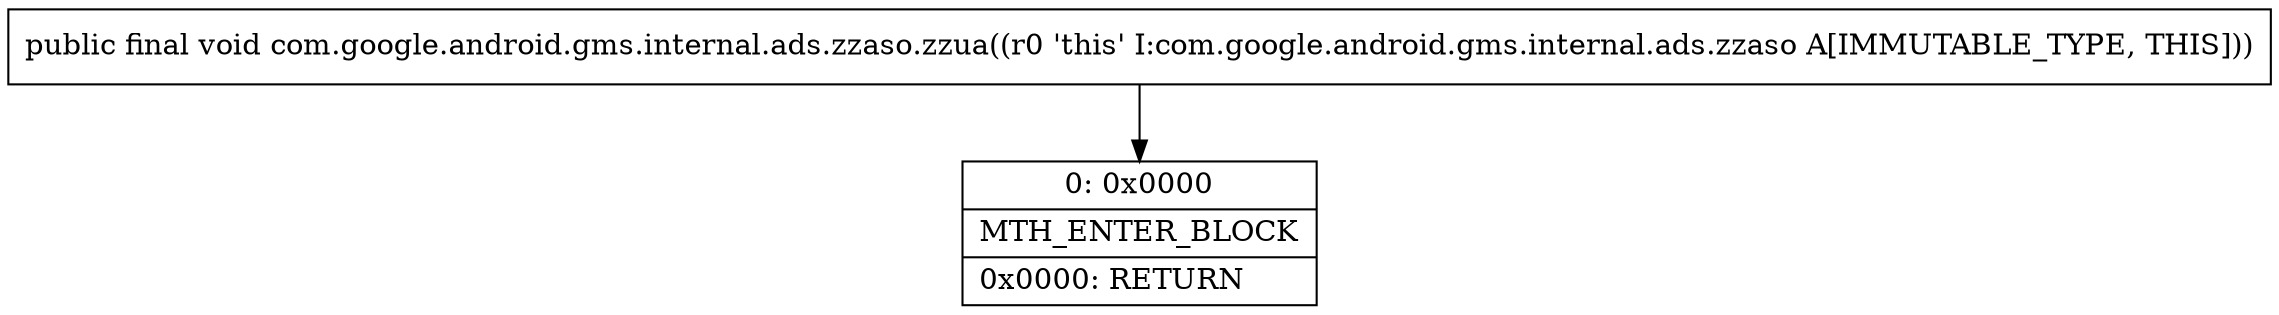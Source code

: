 digraph "CFG forcom.google.android.gms.internal.ads.zzaso.zzua()V" {
Node_0 [shape=record,label="{0\:\ 0x0000|MTH_ENTER_BLOCK\l|0x0000: RETURN   \l}"];
MethodNode[shape=record,label="{public final void com.google.android.gms.internal.ads.zzaso.zzua((r0 'this' I:com.google.android.gms.internal.ads.zzaso A[IMMUTABLE_TYPE, THIS])) }"];
MethodNode -> Node_0;
}

